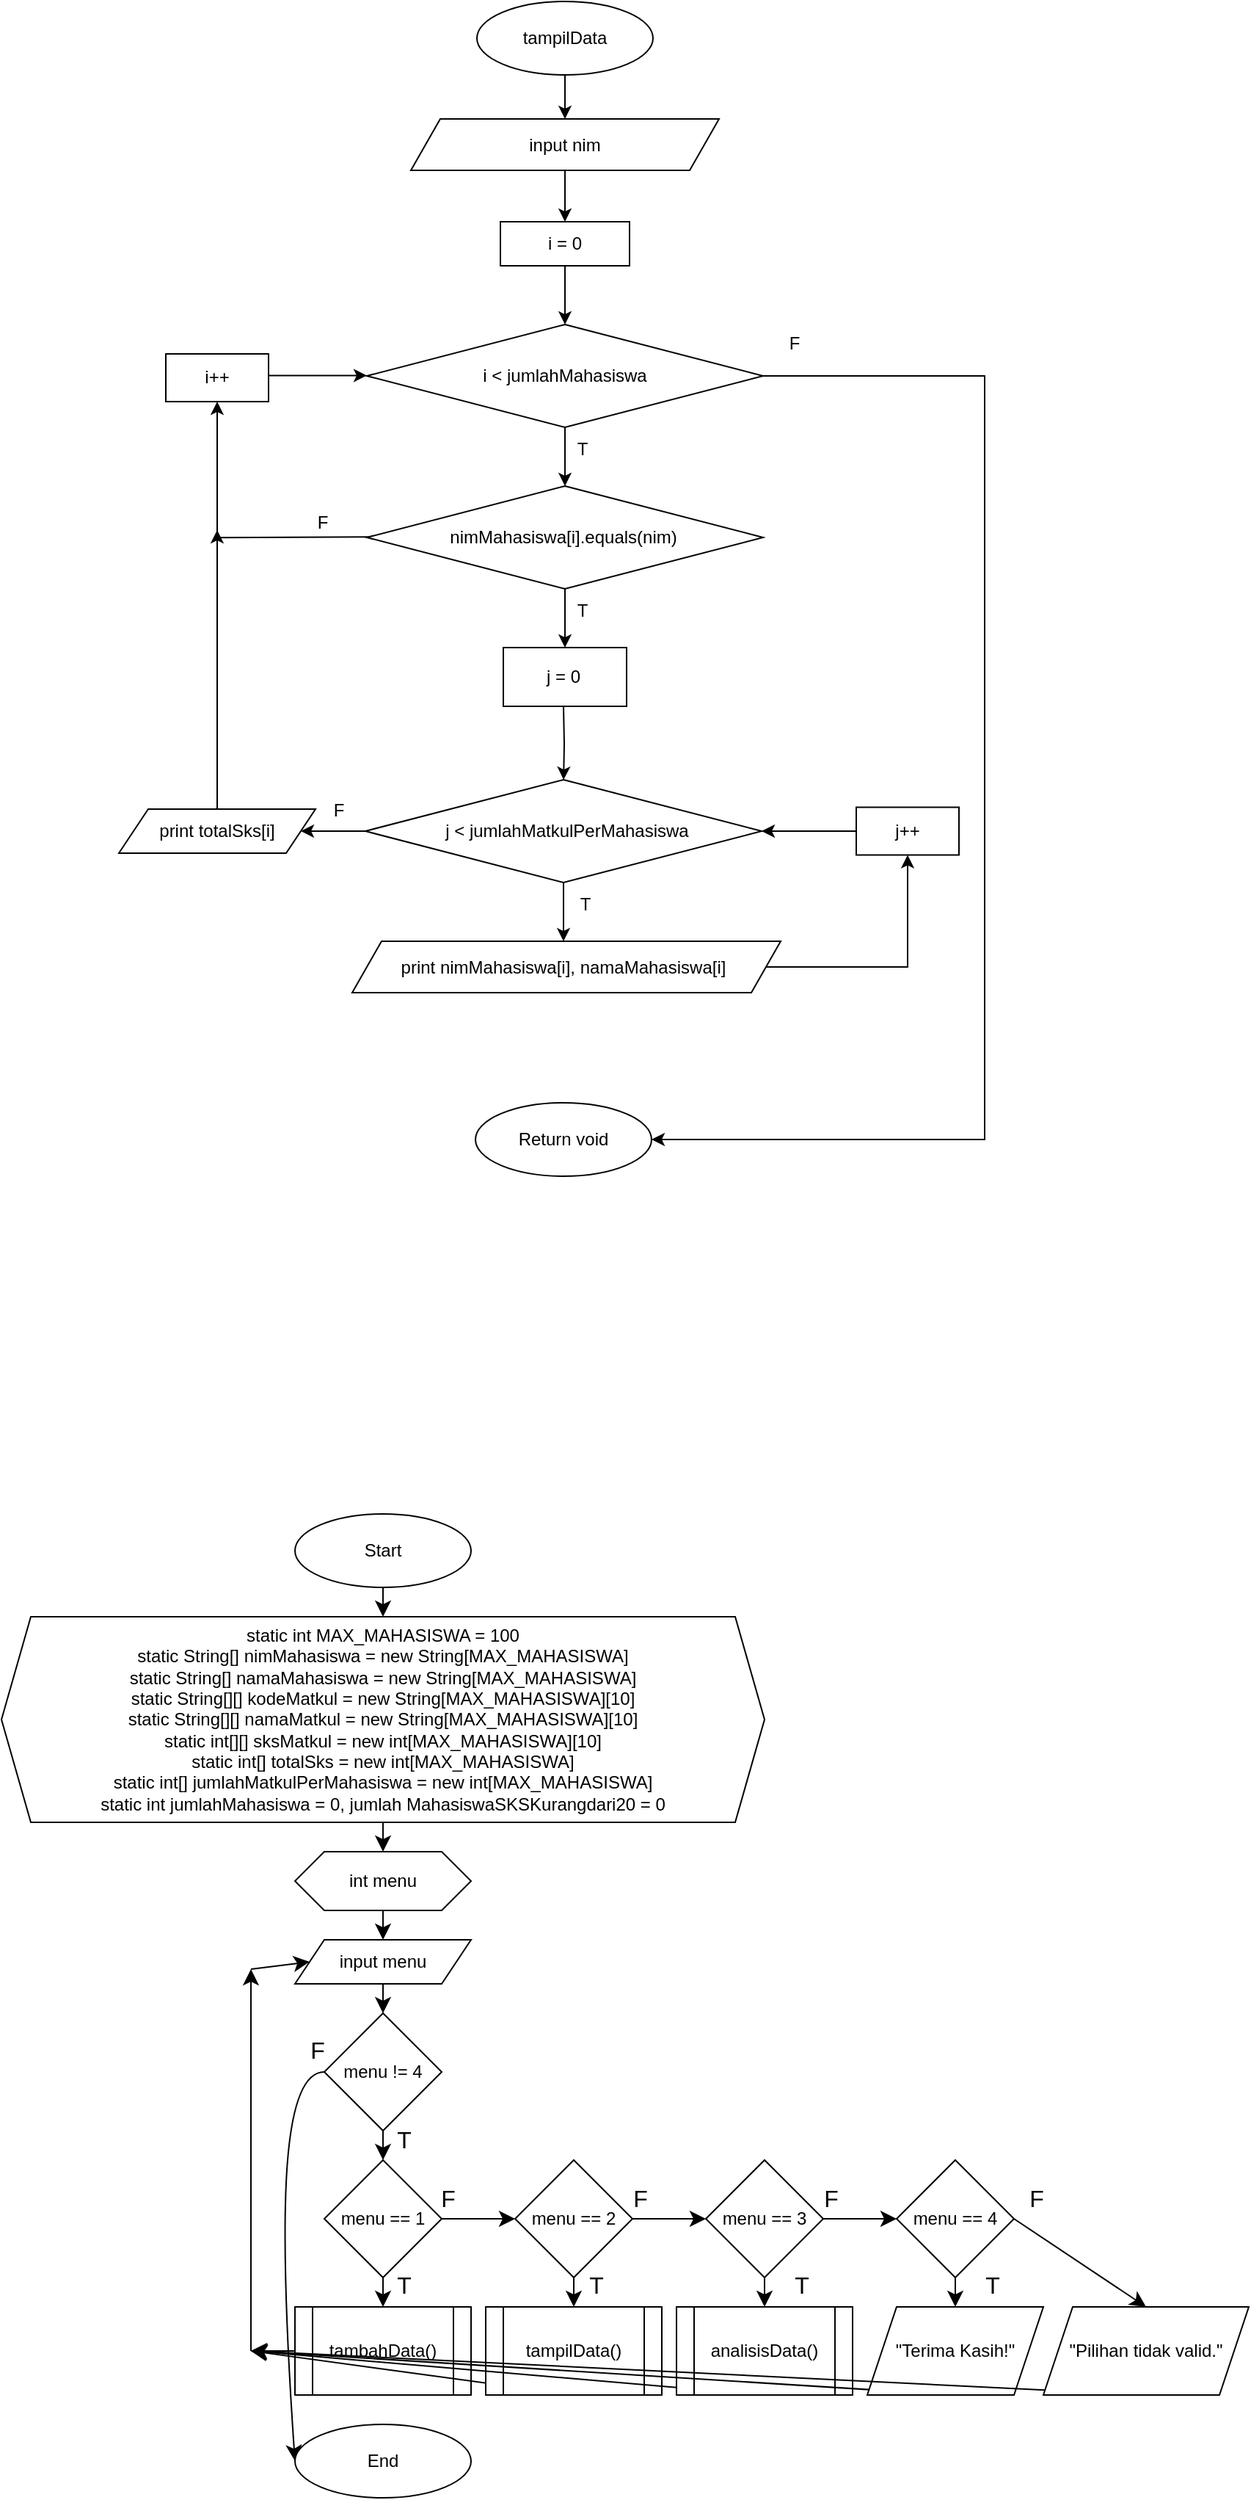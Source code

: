 <mxfile version="25.0.1" pages="4">
  <diagram id="C5RBs43oDa-KdzZeNtuy" name="Main">
    <mxGraphModel dx="3225" dy="2474" grid="1" gridSize="10" guides="1" tooltips="1" connect="1" arrows="1" fold="1" page="1" pageScale="1" pageWidth="827" pageHeight="1169" math="0" shadow="0">
      <root>
        <mxCell id="WIyWlLk6GJQsqaUBKTNV-0" />
        <mxCell id="WIyWlLk6GJQsqaUBKTNV-1" parent="WIyWlLk6GJQsqaUBKTNV-0" />
        <mxCell id="Z1ePyToWAlvwZk2SwrrZ-2" style="edgeStyle=none;curved=1;rounded=0;orthogonalLoop=1;jettySize=auto;html=1;exitX=0.5;exitY=1;exitDx=0;exitDy=0;entryX=0.5;entryY=0;entryDx=0;entryDy=0;fontSize=12;startSize=8;endSize=8;" parent="WIyWlLk6GJQsqaUBKTNV-1" source="ecSqNaMghbCxKdure0Vz-0" target="Z1ePyToWAlvwZk2SwrrZ-0" edge="1">
          <mxGeometry relative="1" as="geometry" />
        </mxCell>
        <mxCell id="ecSqNaMghbCxKdure0Vz-0" value="Start" style="ellipse;whiteSpace=wrap;html=1;" parent="WIyWlLk6GJQsqaUBKTNV-1" vertex="1">
          <mxGeometry x="230" y="-100" width="120" height="50" as="geometry" />
        </mxCell>
        <mxCell id="ecSqNaMghbCxKdure0Vz-7" style="edgeStyle=none;curved=1;rounded=0;orthogonalLoop=1;jettySize=auto;html=1;exitX=0.5;exitY=1;exitDx=0;exitDy=0;entryX=0.5;entryY=0;entryDx=0;entryDy=0;fontSize=12;startSize=8;endSize=8;" parent="WIyWlLk6GJQsqaUBKTNV-1" source="ecSqNaMghbCxKdure0Vz-1" edge="1">
          <mxGeometry relative="1" as="geometry">
            <mxPoint x="290" y="190" as="targetPoint" />
          </mxGeometry>
        </mxCell>
        <mxCell id="ecSqNaMghbCxKdure0Vz-1" value="int menu" style="shape=hexagon;perimeter=hexagonPerimeter2;whiteSpace=wrap;html=1;fixedSize=1;" parent="WIyWlLk6GJQsqaUBKTNV-1" vertex="1">
          <mxGeometry x="230" y="130" width="120" height="40" as="geometry" />
        </mxCell>
        <mxCell id="ecSqNaMghbCxKdure0Vz-13" style="edgeStyle=none;curved=1;rounded=0;orthogonalLoop=1;jettySize=auto;html=1;exitX=0.5;exitY=1;exitDx=0;exitDy=0;fontSize=12;startSize=8;endSize=8;entryX=0.5;entryY=0;entryDx=0;entryDy=0;" parent="WIyWlLk6GJQsqaUBKTNV-1" source="ecSqNaMghbCxKdure0Vz-4" target="ecSqNaMghbCxKdure0Vz-12" edge="1">
          <mxGeometry relative="1" as="geometry">
            <mxPoint x="290" y="230" as="targetPoint" />
          </mxGeometry>
        </mxCell>
        <mxCell id="ecSqNaMghbCxKdure0Vz-4" value="input menu" style="shape=parallelogram;perimeter=parallelogramPerimeter;whiteSpace=wrap;html=1;fixedSize=1;" parent="WIyWlLk6GJQsqaUBKTNV-1" vertex="1">
          <mxGeometry x="230" y="190" width="120" height="30" as="geometry" />
        </mxCell>
        <mxCell id="ecSqNaMghbCxKdure0Vz-11" style="edgeStyle=none;curved=1;rounded=0;orthogonalLoop=1;jettySize=auto;html=1;exitX=0.5;exitY=1;exitDx=0;exitDy=0;entryX=0.5;entryY=0;entryDx=0;entryDy=0;fontSize=12;startSize=8;endSize=8;" parent="WIyWlLk6GJQsqaUBKTNV-1" source="ecSqNaMghbCxKdure0Vz-8" target="ecSqNaMghbCxKdure0Vz-10" edge="1">
          <mxGeometry relative="1" as="geometry" />
        </mxCell>
        <mxCell id="ecSqNaMghbCxKdure0Vz-24" style="edgeStyle=none;curved=1;rounded=0;orthogonalLoop=1;jettySize=auto;html=1;exitX=1;exitY=0.5;exitDx=0;exitDy=0;entryX=0;entryY=0.5;entryDx=0;entryDy=0;fontSize=12;startSize=8;endSize=8;" parent="WIyWlLk6GJQsqaUBKTNV-1" source="ecSqNaMghbCxKdure0Vz-8" target="ecSqNaMghbCxKdure0Vz-22" edge="1">
          <mxGeometry relative="1" as="geometry" />
        </mxCell>
        <mxCell id="ecSqNaMghbCxKdure0Vz-8" value="menu == 1" style="rhombus;whiteSpace=wrap;html=1;" parent="WIyWlLk6GJQsqaUBKTNV-1" vertex="1">
          <mxGeometry x="250" y="340" width="80" height="80" as="geometry" />
        </mxCell>
        <mxCell id="ecSqNaMghbCxKdure0Vz-19" style="edgeStyle=none;curved=1;rounded=0;orthogonalLoop=1;jettySize=auto;html=1;exitX=0;exitY=0.5;exitDx=0;exitDy=0;fontSize=12;startSize=8;endSize=8;" parent="WIyWlLk6GJQsqaUBKTNV-1" source="ecSqNaMghbCxKdure0Vz-10" edge="1">
          <mxGeometry relative="1" as="geometry">
            <mxPoint x="200" y="470" as="targetPoint" />
          </mxGeometry>
        </mxCell>
        <mxCell id="ecSqNaMghbCxKdure0Vz-10" value="tambahData()" style="shape=process;whiteSpace=wrap;html=1;backgroundOutline=1;" parent="WIyWlLk6GJQsqaUBKTNV-1" vertex="1">
          <mxGeometry x="230" y="440" width="120" height="60" as="geometry" />
        </mxCell>
        <mxCell id="ecSqNaMghbCxKdure0Vz-14" style="edgeStyle=none;curved=1;rounded=0;orthogonalLoop=1;jettySize=auto;html=1;exitX=0.5;exitY=1;exitDx=0;exitDy=0;entryX=0.5;entryY=0;entryDx=0;entryDy=0;fontSize=12;startSize=8;endSize=8;" parent="WIyWlLk6GJQsqaUBKTNV-1" source="ecSqNaMghbCxKdure0Vz-12" target="ecSqNaMghbCxKdure0Vz-8" edge="1">
          <mxGeometry relative="1" as="geometry" />
        </mxCell>
        <mxCell id="Z1ePyToWAlvwZk2SwrrZ-4" style="edgeStyle=none;curved=1;rounded=0;orthogonalLoop=1;jettySize=auto;html=1;exitX=0;exitY=0.5;exitDx=0;exitDy=0;entryX=0;entryY=0.5;entryDx=0;entryDy=0;fontSize=12;startSize=8;endSize=8;" parent="WIyWlLk6GJQsqaUBKTNV-1" source="ecSqNaMghbCxKdure0Vz-12" target="Z1ePyToWAlvwZk2SwrrZ-3" edge="1">
          <mxGeometry relative="1" as="geometry">
            <Array as="points">
              <mxPoint x="230" y="280" />
              <mxPoint x="220" y="400" />
            </Array>
          </mxGeometry>
        </mxCell>
        <mxCell id="ecSqNaMghbCxKdure0Vz-12" value="menu != 4" style="rhombus;whiteSpace=wrap;html=1;" parent="WIyWlLk6GJQsqaUBKTNV-1" vertex="1">
          <mxGeometry x="250" y="240" width="80" height="80" as="geometry" />
        </mxCell>
        <mxCell id="ecSqNaMghbCxKdure0Vz-15" value="T" style="text;html=1;align=center;verticalAlign=middle;resizable=0;points=[];autosize=1;strokeColor=none;fillColor=none;fontSize=16;" parent="WIyWlLk6GJQsqaUBKTNV-1" vertex="1">
          <mxGeometry x="289" y="311" width="30" height="30" as="geometry" />
        </mxCell>
        <mxCell id="ecSqNaMghbCxKdure0Vz-16" value="T" style="text;html=1;align=center;verticalAlign=middle;resizable=0;points=[];autosize=1;strokeColor=none;fillColor=none;fontSize=16;" parent="WIyWlLk6GJQsqaUBKTNV-1" vertex="1">
          <mxGeometry x="289" y="410" width="30" height="30" as="geometry" />
        </mxCell>
        <mxCell id="ecSqNaMghbCxKdure0Vz-20" style="edgeStyle=none;curved=1;rounded=0;orthogonalLoop=1;jettySize=auto;html=1;exitX=0;exitY=0.5;exitDx=0;exitDy=0;fontSize=12;startSize=8;endSize=8;" parent="WIyWlLk6GJQsqaUBKTNV-1" edge="1">
          <mxGeometry relative="1" as="geometry">
            <mxPoint x="200" y="210" as="targetPoint" />
            <mxPoint x="200" y="470" as="sourcePoint" />
          </mxGeometry>
        </mxCell>
        <mxCell id="ecSqNaMghbCxKdure0Vz-21" style="edgeStyle=none;curved=1;rounded=0;orthogonalLoop=1;jettySize=auto;html=1;fontSize=12;startSize=8;endSize=8;entryX=0;entryY=0.5;entryDx=0;entryDy=0;" parent="WIyWlLk6GJQsqaUBKTNV-1" target="ecSqNaMghbCxKdure0Vz-4" edge="1">
          <mxGeometry relative="1" as="geometry">
            <mxPoint x="170" y="200" as="targetPoint" />
            <mxPoint x="200" y="210" as="sourcePoint" />
          </mxGeometry>
        </mxCell>
        <mxCell id="ecSqNaMghbCxKdure0Vz-25" style="edgeStyle=none;curved=1;rounded=0;orthogonalLoop=1;jettySize=auto;html=1;exitX=0.5;exitY=1;exitDx=0;exitDy=0;entryX=0.5;entryY=0;entryDx=0;entryDy=0;fontSize=12;startSize=8;endSize=8;" parent="WIyWlLk6GJQsqaUBKTNV-1" source="ecSqNaMghbCxKdure0Vz-22" target="ecSqNaMghbCxKdure0Vz-23" edge="1">
          <mxGeometry relative="1" as="geometry" />
        </mxCell>
        <mxCell id="ecSqNaMghbCxKdure0Vz-28" style="edgeStyle=none;curved=1;rounded=0;orthogonalLoop=1;jettySize=auto;html=1;exitX=1;exitY=0.5;exitDx=0;exitDy=0;entryX=0;entryY=0.5;entryDx=0;entryDy=0;fontSize=12;startSize=8;endSize=8;" parent="WIyWlLk6GJQsqaUBKTNV-1" source="ecSqNaMghbCxKdure0Vz-22" target="ecSqNaMghbCxKdure0Vz-27" edge="1">
          <mxGeometry relative="1" as="geometry" />
        </mxCell>
        <mxCell id="ecSqNaMghbCxKdure0Vz-22" value="menu == 2" style="rhombus;whiteSpace=wrap;html=1;" parent="WIyWlLk6GJQsqaUBKTNV-1" vertex="1">
          <mxGeometry x="380" y="340" width="80" height="80" as="geometry" />
        </mxCell>
        <mxCell id="ecSqNaMghbCxKdure0Vz-30" style="edgeStyle=none;curved=1;rounded=0;orthogonalLoop=1;jettySize=auto;html=1;exitX=0.5;exitY=1;exitDx=0;exitDy=0;fontSize=12;startSize=8;endSize=8;" parent="WIyWlLk6GJQsqaUBKTNV-1" source="ecSqNaMghbCxKdure0Vz-23" edge="1">
          <mxGeometry relative="1" as="geometry">
            <mxPoint x="200" y="470" as="targetPoint" />
          </mxGeometry>
        </mxCell>
        <mxCell id="ecSqNaMghbCxKdure0Vz-23" value="tampilData()" style="shape=process;whiteSpace=wrap;html=1;backgroundOutline=1;" parent="WIyWlLk6GJQsqaUBKTNV-1" vertex="1">
          <mxGeometry x="360" y="440" width="120" height="60" as="geometry" />
        </mxCell>
        <mxCell id="ecSqNaMghbCxKdure0Vz-31" style="edgeStyle=none;curved=1;rounded=0;orthogonalLoop=1;jettySize=auto;html=1;exitX=0.5;exitY=1;exitDx=0;exitDy=0;fontSize=12;startSize=8;endSize=8;" parent="WIyWlLk6GJQsqaUBKTNV-1" source="ecSqNaMghbCxKdure0Vz-26" edge="1">
          <mxGeometry relative="1" as="geometry">
            <mxPoint x="200" y="470" as="targetPoint" />
          </mxGeometry>
        </mxCell>
        <mxCell id="ecSqNaMghbCxKdure0Vz-26" value="analisisData()" style="shape=process;whiteSpace=wrap;html=1;backgroundOutline=1;" parent="WIyWlLk6GJQsqaUBKTNV-1" vertex="1">
          <mxGeometry x="490" y="440" width="120" height="60" as="geometry" />
        </mxCell>
        <mxCell id="ecSqNaMghbCxKdure0Vz-29" style="edgeStyle=none;curved=1;rounded=0;orthogonalLoop=1;jettySize=auto;html=1;exitX=0.5;exitY=1;exitDx=0;exitDy=0;entryX=0.5;entryY=0;entryDx=0;entryDy=0;fontSize=12;startSize=8;endSize=8;" parent="WIyWlLk6GJQsqaUBKTNV-1" source="ecSqNaMghbCxKdure0Vz-27" target="ecSqNaMghbCxKdure0Vz-26" edge="1">
          <mxGeometry relative="1" as="geometry" />
        </mxCell>
        <mxCell id="ecSqNaMghbCxKdure0Vz-37" style="edgeStyle=none;curved=1;rounded=0;orthogonalLoop=1;jettySize=auto;html=1;exitX=1;exitY=0.5;exitDx=0;exitDy=0;entryX=0;entryY=0.5;entryDx=0;entryDy=0;fontSize=12;startSize=8;endSize=8;" parent="WIyWlLk6GJQsqaUBKTNV-1" source="ecSqNaMghbCxKdure0Vz-27" target="ecSqNaMghbCxKdure0Vz-36" edge="1">
          <mxGeometry relative="1" as="geometry" />
        </mxCell>
        <mxCell id="ecSqNaMghbCxKdure0Vz-27" value="menu == 3" style="rhombus;whiteSpace=wrap;html=1;" parent="WIyWlLk6GJQsqaUBKTNV-1" vertex="1">
          <mxGeometry x="510" y="340" width="80" height="80" as="geometry" />
        </mxCell>
        <mxCell id="ecSqNaMghbCxKdure0Vz-50" style="edgeStyle=none;curved=1;rounded=0;orthogonalLoop=1;jettySize=auto;html=1;exitX=0.5;exitY=1;exitDx=0;exitDy=0;fontSize=12;startSize=8;endSize=8;" parent="WIyWlLk6GJQsqaUBKTNV-1" source="ecSqNaMghbCxKdure0Vz-35" edge="1">
          <mxGeometry relative="1" as="geometry">
            <mxPoint x="200" y="470" as="targetPoint" />
          </mxGeometry>
        </mxCell>
        <mxCell id="ecSqNaMghbCxKdure0Vz-35" value="&quot;Terima Kasih!&quot;" style="shape=parallelogram;perimeter=parallelogramPerimeter;whiteSpace=wrap;html=1;fixedSize=1;" parent="WIyWlLk6GJQsqaUBKTNV-1" vertex="1">
          <mxGeometry x="620" y="440" width="120" height="60" as="geometry" />
        </mxCell>
        <mxCell id="ecSqNaMghbCxKdure0Vz-38" style="edgeStyle=none;curved=1;rounded=0;orthogonalLoop=1;jettySize=auto;html=1;exitX=0.5;exitY=1;exitDx=0;exitDy=0;entryX=0.5;entryY=0;entryDx=0;entryDy=0;fontSize=12;startSize=8;endSize=8;" parent="WIyWlLk6GJQsqaUBKTNV-1" source="ecSqNaMghbCxKdure0Vz-36" target="ecSqNaMghbCxKdure0Vz-35" edge="1">
          <mxGeometry relative="1" as="geometry" />
        </mxCell>
        <mxCell id="ecSqNaMghbCxKdure0Vz-46" style="edgeStyle=none;curved=1;rounded=0;orthogonalLoop=1;jettySize=auto;html=1;exitX=1;exitY=0.5;exitDx=0;exitDy=0;entryX=0.5;entryY=0;entryDx=0;entryDy=0;fontSize=12;startSize=8;endSize=8;" parent="WIyWlLk6GJQsqaUBKTNV-1" source="ecSqNaMghbCxKdure0Vz-36" target="ecSqNaMghbCxKdure0Vz-45" edge="1">
          <mxGeometry relative="1" as="geometry" />
        </mxCell>
        <mxCell id="ecSqNaMghbCxKdure0Vz-36" value="menu == 4" style="rhombus;whiteSpace=wrap;html=1;" parent="WIyWlLk6GJQsqaUBKTNV-1" vertex="1">
          <mxGeometry x="640" y="340" width="80" height="80" as="geometry" />
        </mxCell>
        <mxCell id="ecSqNaMghbCxKdure0Vz-39" value="F" style="text;html=1;align=center;verticalAlign=middle;resizable=0;points=[];autosize=1;strokeColor=none;fillColor=none;fontSize=16;" parent="WIyWlLk6GJQsqaUBKTNV-1" vertex="1">
          <mxGeometry x="319" y="351" width="30" height="30" as="geometry" />
        </mxCell>
        <mxCell id="ecSqNaMghbCxKdure0Vz-42" value="F" style="text;html=1;align=center;verticalAlign=middle;resizable=0;points=[];autosize=1;strokeColor=none;fillColor=none;fontSize=16;" parent="WIyWlLk6GJQsqaUBKTNV-1" vertex="1">
          <mxGeometry x="450" y="351" width="30" height="30" as="geometry" />
        </mxCell>
        <mxCell id="ecSqNaMghbCxKdure0Vz-43" value="F" style="text;html=1;align=center;verticalAlign=middle;resizable=0;points=[];autosize=1;strokeColor=none;fillColor=none;fontSize=16;" parent="WIyWlLk6GJQsqaUBKTNV-1" vertex="1">
          <mxGeometry x="580" y="351" width="30" height="30" as="geometry" />
        </mxCell>
        <mxCell id="ecSqNaMghbCxKdure0Vz-44" value="F" style="text;html=1;align=center;verticalAlign=middle;resizable=0;points=[];autosize=1;strokeColor=none;fillColor=none;fontSize=16;" parent="WIyWlLk6GJQsqaUBKTNV-1" vertex="1">
          <mxGeometry x="720" y="351" width="30" height="30" as="geometry" />
        </mxCell>
        <mxCell id="ecSqNaMghbCxKdure0Vz-51" style="edgeStyle=none;curved=1;rounded=0;orthogonalLoop=1;jettySize=auto;html=1;exitX=0.5;exitY=1;exitDx=0;exitDy=0;fontSize=12;startSize=8;endSize=8;" parent="WIyWlLk6GJQsqaUBKTNV-1" source="ecSqNaMghbCxKdure0Vz-45" edge="1">
          <mxGeometry relative="1" as="geometry">
            <mxPoint x="200" y="470" as="targetPoint" />
          </mxGeometry>
        </mxCell>
        <mxCell id="ecSqNaMghbCxKdure0Vz-45" value="&quot;Pilihan tidak valid.&quot;" style="shape=parallelogram;perimeter=parallelogramPerimeter;whiteSpace=wrap;html=1;fixedSize=1;" parent="WIyWlLk6GJQsqaUBKTNV-1" vertex="1">
          <mxGeometry x="740" y="440" width="140" height="60" as="geometry" />
        </mxCell>
        <mxCell id="ecSqNaMghbCxKdure0Vz-47" value="T" style="text;html=1;align=center;verticalAlign=middle;resizable=0;points=[];autosize=1;strokeColor=none;fillColor=none;fontSize=16;" parent="WIyWlLk6GJQsqaUBKTNV-1" vertex="1">
          <mxGeometry x="420" y="410" width="30" height="30" as="geometry" />
        </mxCell>
        <mxCell id="ecSqNaMghbCxKdure0Vz-48" value="T" style="text;html=1;align=center;verticalAlign=middle;resizable=0;points=[];autosize=1;strokeColor=none;fillColor=none;fontSize=16;" parent="WIyWlLk6GJQsqaUBKTNV-1" vertex="1">
          <mxGeometry x="560" y="410" width="30" height="30" as="geometry" />
        </mxCell>
        <mxCell id="ecSqNaMghbCxKdure0Vz-49" value="T" style="text;html=1;align=center;verticalAlign=middle;resizable=0;points=[];autosize=1;strokeColor=none;fillColor=none;fontSize=16;" parent="WIyWlLk6GJQsqaUBKTNV-1" vertex="1">
          <mxGeometry x="690" y="410" width="30" height="30" as="geometry" />
        </mxCell>
        <mxCell id="Z1ePyToWAlvwZk2SwrrZ-1" style="edgeStyle=none;curved=1;rounded=0;orthogonalLoop=1;jettySize=auto;html=1;exitX=0.5;exitY=1;exitDx=0;exitDy=0;entryX=0.5;entryY=0;entryDx=0;entryDy=0;fontSize=12;startSize=8;endSize=8;" parent="WIyWlLk6GJQsqaUBKTNV-1" source="Z1ePyToWAlvwZk2SwrrZ-0" target="ecSqNaMghbCxKdure0Vz-1" edge="1">
          <mxGeometry relative="1" as="geometry" />
        </mxCell>
        <mxCell id="Z1ePyToWAlvwZk2SwrrZ-0" value="static int MAX_MAHASISWA = 100&lt;div&gt;static String[] nimMahasiswa = new String[MAX_MAHASISWA]&lt;/div&gt;&lt;div&gt;static String[] namaMahasiswa = new String[MAX_MAHASISWA]&lt;/div&gt;&lt;div&gt;static String[][] kodeMatkul = new String[MAX_MAHASISWA][10]&lt;/div&gt;&lt;div&gt;static String[][] namaMatkul = new String[MAX_MAHASISWA][10]&lt;/div&gt;&lt;div&gt;static int[][] sksMatkul = new int[MAX_MAHASISWA][10]&lt;/div&gt;&lt;div&gt;static int[] totalSks = new int[MAX_MAHASISWA]&lt;/div&gt;&lt;div&gt;static int[] jumlahMatkulPerMahasiswa = new int[MAX_MAHASISWA]&lt;/div&gt;&lt;div&gt;static int jumlahMahasiswa = 0, jumlah MahasiswaSKSKurangdari20 = 0&lt;/div&gt;" style="shape=hexagon;perimeter=hexagonPerimeter2;whiteSpace=wrap;html=1;fixedSize=1;" parent="WIyWlLk6GJQsqaUBKTNV-1" vertex="1">
          <mxGeometry x="30" y="-30" width="520" height="140" as="geometry" />
        </mxCell>
        <mxCell id="Z1ePyToWAlvwZk2SwrrZ-3" value="End" style="ellipse;whiteSpace=wrap;html=1;" parent="WIyWlLk6GJQsqaUBKTNV-1" vertex="1">
          <mxGeometry x="230" y="520" width="120" height="50" as="geometry" />
        </mxCell>
        <mxCell id="Z1ePyToWAlvwZk2SwrrZ-5" value="F" style="text;html=1;align=center;verticalAlign=middle;resizable=0;points=[];autosize=1;strokeColor=none;fillColor=none;fontSize=16;" parent="WIyWlLk6GJQsqaUBKTNV-1" vertex="1">
          <mxGeometry x="230" y="250" width="30" height="30" as="geometry" />
        </mxCell>
        <mxCell id="0EMlUpk6VZwLvlqMfNfR-6" value="" style="edgeStyle=orthogonalEdgeStyle;rounded=0;orthogonalLoop=1;jettySize=auto;html=1;" edge="1" parent="WIyWlLk6GJQsqaUBKTNV-1" source="0EMlUpk6VZwLvlqMfNfR-0" target="0EMlUpk6VZwLvlqMfNfR-5">
          <mxGeometry relative="1" as="geometry" />
        </mxCell>
        <mxCell id="0EMlUpk6VZwLvlqMfNfR-0" value="tampilData" style="ellipse;whiteSpace=wrap;html=1;" vertex="1" parent="WIyWlLk6GJQsqaUBKTNV-1">
          <mxGeometry x="354" y="-1130" width="120" height="50" as="geometry" />
        </mxCell>
        <mxCell id="0EMlUpk6VZwLvlqMfNfR-8" value="" style="edgeStyle=orthogonalEdgeStyle;rounded=0;orthogonalLoop=1;jettySize=auto;html=1;" edge="1" parent="WIyWlLk6GJQsqaUBKTNV-1" source="0EMlUpk6VZwLvlqMfNfR-5" target="0EMlUpk6VZwLvlqMfNfR-7">
          <mxGeometry relative="1" as="geometry" />
        </mxCell>
        <mxCell id="0EMlUpk6VZwLvlqMfNfR-5" value="" style="shape=parallelogram;perimeter=parallelogramPerimeter;whiteSpace=wrap;html=1;fixedSize=1;" vertex="1" parent="WIyWlLk6GJQsqaUBKTNV-1">
          <mxGeometry x="309" y="-1050" width="210" height="35" as="geometry" />
        </mxCell>
        <mxCell id="0EMlUpk6VZwLvlqMfNfR-7" value="" style="whiteSpace=wrap;html=1;" vertex="1" parent="WIyWlLk6GJQsqaUBKTNV-1">
          <mxGeometry x="370" y="-980" width="88" height="30" as="geometry" />
        </mxCell>
        <mxCell id="0EMlUpk6VZwLvlqMfNfR-13" value="" style="edgeStyle=orthogonalEdgeStyle;rounded=0;orthogonalLoop=1;jettySize=auto;html=1;" edge="1" parent="WIyWlLk6GJQsqaUBKTNV-1" source="0EMlUpk6VZwLvlqMfNfR-10" target="0EMlUpk6VZwLvlqMfNfR-12">
          <mxGeometry relative="1" as="geometry" />
        </mxCell>
        <mxCell id="0EMlUpk6VZwLvlqMfNfR-10" value="i = 0" style="text;html=1;align=center;verticalAlign=middle;whiteSpace=wrap;rounded=0;" vertex="1" parent="WIyWlLk6GJQsqaUBKTNV-1">
          <mxGeometry x="384" y="-980" width="60" height="30" as="geometry" />
        </mxCell>
        <mxCell id="0EMlUpk6VZwLvlqMfNfR-11" value="input nim" style="text;html=1;align=center;verticalAlign=middle;whiteSpace=wrap;rounded=0;" vertex="1" parent="WIyWlLk6GJQsqaUBKTNV-1">
          <mxGeometry x="384" y="-1047.5" width="60" height="30" as="geometry" />
        </mxCell>
        <mxCell id="0EMlUpk6VZwLvlqMfNfR-16" value="" style="edgeStyle=orthogonalEdgeStyle;rounded=0;orthogonalLoop=1;jettySize=auto;html=1;" edge="1" parent="WIyWlLk6GJQsqaUBKTNV-1" source="0EMlUpk6VZwLvlqMfNfR-12" target="0EMlUpk6VZwLvlqMfNfR-15">
          <mxGeometry relative="1" as="geometry" />
        </mxCell>
        <mxCell id="0EMlUpk6VZwLvlqMfNfR-59" style="edgeStyle=orthogonalEdgeStyle;rounded=0;orthogonalLoop=1;jettySize=auto;html=1;entryX=1;entryY=0.5;entryDx=0;entryDy=0;" edge="1" parent="WIyWlLk6GJQsqaUBKTNV-1" source="0EMlUpk6VZwLvlqMfNfR-12" target="0EMlUpk6VZwLvlqMfNfR-58">
          <mxGeometry relative="1" as="geometry">
            <Array as="points">
              <mxPoint x="700" y="-875" />
              <mxPoint x="700" y="-355" />
            </Array>
          </mxGeometry>
        </mxCell>
        <mxCell id="0EMlUpk6VZwLvlqMfNfR-12" value="" style="rhombus;whiteSpace=wrap;html=1;" vertex="1" parent="WIyWlLk6GJQsqaUBKTNV-1">
          <mxGeometry x="279" y="-910" width="270" height="70" as="geometry" />
        </mxCell>
        <mxCell id="0EMlUpk6VZwLvlqMfNfR-14" value="i &amp;lt; jumlahMahasiswa" style="text;html=1;align=center;verticalAlign=middle;whiteSpace=wrap;rounded=0;" vertex="1" parent="WIyWlLk6GJQsqaUBKTNV-1">
          <mxGeometry x="334" y="-890" width="160" height="30" as="geometry" />
        </mxCell>
        <mxCell id="0EMlUpk6VZwLvlqMfNfR-21" value="" style="edgeStyle=orthogonalEdgeStyle;rounded=0;orthogonalLoop=1;jettySize=auto;html=1;" edge="1" parent="WIyWlLk6GJQsqaUBKTNV-1" source="0EMlUpk6VZwLvlqMfNfR-15" target="0EMlUpk6VZwLvlqMfNfR-20">
          <mxGeometry relative="1" as="geometry" />
        </mxCell>
        <mxCell id="0EMlUpk6VZwLvlqMfNfR-55" value="" style="edgeStyle=orthogonalEdgeStyle;rounded=0;orthogonalLoop=1;jettySize=auto;html=1;entryX=0.5;entryY=1;entryDx=0;entryDy=0;" edge="1" parent="WIyWlLk6GJQsqaUBKTNV-1" target="0EMlUpk6VZwLvlqMfNfR-56">
          <mxGeometry relative="1" as="geometry">
            <mxPoint x="283.003" y="-765.374" as="sourcePoint" />
            <mxPoint x="192.58" y="-857.5" as="targetPoint" />
          </mxGeometry>
        </mxCell>
        <mxCell id="0EMlUpk6VZwLvlqMfNfR-15" value="" style="rhombus;whiteSpace=wrap;html=1;" vertex="1" parent="WIyWlLk6GJQsqaUBKTNV-1">
          <mxGeometry x="279" y="-800" width="270" height="70" as="geometry" />
        </mxCell>
        <mxCell id="0EMlUpk6VZwLvlqMfNfR-17" value="nimMahasiswa[i].equals(nim)" style="text;html=1;align=center;verticalAlign=middle;whiteSpace=wrap;rounded=0;" vertex="1" parent="WIyWlLk6GJQsqaUBKTNV-1">
          <mxGeometry x="383" y="-780" width="60" height="30" as="geometry" />
        </mxCell>
        <mxCell id="0EMlUpk6VZwLvlqMfNfR-20" value="" style="whiteSpace=wrap;html=1;" vertex="1" parent="WIyWlLk6GJQsqaUBKTNV-1">
          <mxGeometry x="372" y="-690" width="84" height="40" as="geometry" />
        </mxCell>
        <mxCell id="0EMlUpk6VZwLvlqMfNfR-26" value="" style="edgeStyle=orthogonalEdgeStyle;rounded=0;orthogonalLoop=1;jettySize=auto;html=1;" edge="1" parent="WIyWlLk6GJQsqaUBKTNV-1">
          <mxGeometry relative="1" as="geometry">
            <mxPoint x="413" y="-650" as="sourcePoint" />
            <mxPoint x="413.059" y="-599.941" as="targetPoint" />
          </mxGeometry>
        </mxCell>
        <mxCell id="0EMlUpk6VZwLvlqMfNfR-22" value="j = 0" style="text;html=1;align=center;verticalAlign=middle;whiteSpace=wrap;rounded=0;" vertex="1" parent="WIyWlLk6GJQsqaUBKTNV-1">
          <mxGeometry x="383" y="-685" width="60" height="30" as="geometry" />
        </mxCell>
        <mxCell id="0EMlUpk6VZwLvlqMfNfR-30" value="" style="edgeStyle=orthogonalEdgeStyle;rounded=0;orthogonalLoop=1;jettySize=auto;html=1;" edge="1" parent="WIyWlLk6GJQsqaUBKTNV-1" source="0EMlUpk6VZwLvlqMfNfR-27">
          <mxGeometry relative="1" as="geometry">
            <mxPoint x="413" y="-490" as="targetPoint" />
          </mxGeometry>
        </mxCell>
        <mxCell id="0EMlUpk6VZwLvlqMfNfR-69" value="" style="edgeStyle=orthogonalEdgeStyle;rounded=0;orthogonalLoop=1;jettySize=auto;html=1;" edge="1" parent="WIyWlLk6GJQsqaUBKTNV-1" source="0EMlUpk6VZwLvlqMfNfR-27" target="0EMlUpk6VZwLvlqMfNfR-48">
          <mxGeometry relative="1" as="geometry" />
        </mxCell>
        <mxCell id="0EMlUpk6VZwLvlqMfNfR-27" value="" style="rhombus;whiteSpace=wrap;html=1;" vertex="1" parent="WIyWlLk6GJQsqaUBKTNV-1">
          <mxGeometry x="278" y="-600" width="270" height="70" as="geometry" />
        </mxCell>
        <mxCell id="0EMlUpk6VZwLvlqMfNfR-28" value="j &amp;lt; jumlahMatkulPerMahasiswa" style="text;html=1;align=center;verticalAlign=middle;whiteSpace=wrap;rounded=0;" vertex="1" parent="WIyWlLk6GJQsqaUBKTNV-1">
          <mxGeometry x="301.5" y="-580" width="227" height="30" as="geometry" />
        </mxCell>
        <mxCell id="0EMlUpk6VZwLvlqMfNfR-51" value="" style="edgeStyle=orthogonalEdgeStyle;rounded=0;orthogonalLoop=1;jettySize=auto;html=1;entryX=0.5;entryY=1;entryDx=0;entryDy=0;" edge="1" parent="WIyWlLk6GJQsqaUBKTNV-1" source="0EMlUpk6VZwLvlqMfNfR-31" target="0EMlUpk6VZwLvlqMfNfR-34">
          <mxGeometry relative="1" as="geometry">
            <mxPoint x="727" y="-472.5" as="targetPoint" />
          </mxGeometry>
        </mxCell>
        <mxCell id="0EMlUpk6VZwLvlqMfNfR-31" value="" style="shape=parallelogram;perimeter=parallelogramPerimeter;whiteSpace=wrap;html=1;fixedSize=1;" vertex="1" parent="WIyWlLk6GJQsqaUBKTNV-1">
          <mxGeometry x="269" y="-490" width="292" height="35" as="geometry" />
        </mxCell>
        <mxCell id="0EMlUpk6VZwLvlqMfNfR-36" value="" style="edgeStyle=orthogonalEdgeStyle;rounded=0;orthogonalLoop=1;jettySize=auto;html=1;entryX=1;entryY=0.5;entryDx=0;entryDy=0;" edge="1" parent="WIyWlLk6GJQsqaUBKTNV-1" source="0EMlUpk6VZwLvlqMfNfR-34" target="0EMlUpk6VZwLvlqMfNfR-27">
          <mxGeometry relative="1" as="geometry" />
        </mxCell>
        <mxCell id="0EMlUpk6VZwLvlqMfNfR-34" value="" style="whiteSpace=wrap;html=1;" vertex="1" parent="WIyWlLk6GJQsqaUBKTNV-1">
          <mxGeometry x="612.5" y="-581.25" width="70" height="32.5" as="geometry" />
        </mxCell>
        <mxCell id="0EMlUpk6VZwLvlqMfNfR-37" value="j++" style="text;html=1;align=center;verticalAlign=middle;whiteSpace=wrap;rounded=0;" vertex="1" parent="WIyWlLk6GJQsqaUBKTNV-1">
          <mxGeometry x="615" y="-572.5" width="65" height="15" as="geometry" />
        </mxCell>
        <mxCell id="0EMlUpk6VZwLvlqMfNfR-40" value="print nimMahasiswa[i], namaMahasiswa[i]" style="text;html=1;align=center;verticalAlign=middle;whiteSpace=wrap;rounded=0;" vertex="1" parent="WIyWlLk6GJQsqaUBKTNV-1">
          <mxGeometry x="283" y="-487.5" width="260" height="30" as="geometry" />
        </mxCell>
        <mxCell id="0EMlUpk6VZwLvlqMfNfR-42" value="T" style="text;html=1;align=center;verticalAlign=middle;whiteSpace=wrap;rounded=0;" vertex="1" parent="WIyWlLk6GJQsqaUBKTNV-1">
          <mxGeometry x="398" y="-530" width="60" height="30" as="geometry" />
        </mxCell>
        <mxCell id="0EMlUpk6VZwLvlqMfNfR-43" value="T" style="text;html=1;align=center;verticalAlign=middle;whiteSpace=wrap;rounded=0;" vertex="1" parent="WIyWlLk6GJQsqaUBKTNV-1">
          <mxGeometry x="396" y="-730" width="60" height="30" as="geometry" />
        </mxCell>
        <mxCell id="0EMlUpk6VZwLvlqMfNfR-44" value="T" style="text;html=1;align=center;verticalAlign=middle;whiteSpace=wrap;rounded=0;" vertex="1" parent="WIyWlLk6GJQsqaUBKTNV-1">
          <mxGeometry x="396" y="-840" width="60" height="30" as="geometry" />
        </mxCell>
        <mxCell id="0EMlUpk6VZwLvlqMfNfR-72" value="" style="edgeStyle=orthogonalEdgeStyle;rounded=0;orthogonalLoop=1;jettySize=auto;html=1;" edge="1" parent="WIyWlLk6GJQsqaUBKTNV-1" source="0EMlUpk6VZwLvlqMfNfR-48">
          <mxGeometry relative="1" as="geometry">
            <mxPoint x="177" y="-770" as="targetPoint" />
          </mxGeometry>
        </mxCell>
        <mxCell id="0EMlUpk6VZwLvlqMfNfR-48" value="print totalSks[i]" style="shape=parallelogram;perimeter=parallelogramPerimeter;whiteSpace=wrap;html=1;fixedSize=1;" vertex="1" parent="WIyWlLk6GJQsqaUBKTNV-1">
          <mxGeometry x="110" y="-580" width="134" height="30" as="geometry" />
        </mxCell>
        <mxCell id="0EMlUpk6VZwLvlqMfNfR-53" value="F" style="text;html=1;align=center;verticalAlign=middle;whiteSpace=wrap;rounded=0;" vertex="1" parent="WIyWlLk6GJQsqaUBKTNV-1">
          <mxGeometry x="219" y="-790" width="60" height="30" as="geometry" />
        </mxCell>
        <mxCell id="0EMlUpk6VZwLvlqMfNfR-57" value="" style="edgeStyle=orthogonalEdgeStyle;rounded=0;orthogonalLoop=1;jettySize=auto;html=1;exitX=0.999;exitY=0.454;exitDx=0;exitDy=0;exitPerimeter=0;" edge="1" parent="WIyWlLk6GJQsqaUBKTNV-1" source="0EMlUpk6VZwLvlqMfNfR-56">
          <mxGeometry relative="1" as="geometry">
            <mxPoint x="220" y="-875" as="sourcePoint" />
            <mxPoint x="279" y="-875.26" as="targetPoint" />
            <Array as="points" />
          </mxGeometry>
        </mxCell>
        <mxCell id="0EMlUpk6VZwLvlqMfNfR-56" value="i++" style="whiteSpace=wrap;html=1;" vertex="1" parent="WIyWlLk6GJQsqaUBKTNV-1">
          <mxGeometry x="142" y="-890" width="70" height="32.5" as="geometry" />
        </mxCell>
        <mxCell id="0EMlUpk6VZwLvlqMfNfR-58" value="Return void" style="ellipse;whiteSpace=wrap;html=1;" vertex="1" parent="WIyWlLk6GJQsqaUBKTNV-1">
          <mxGeometry x="353" y="-380" width="120" height="50" as="geometry" />
        </mxCell>
        <mxCell id="0EMlUpk6VZwLvlqMfNfR-61" value="F" style="text;html=1;align=center;verticalAlign=middle;resizable=0;points=[];autosize=1;strokeColor=none;fillColor=none;" vertex="1" parent="WIyWlLk6GJQsqaUBKTNV-1">
          <mxGeometry x="555" y="-912" width="30" height="30" as="geometry" />
        </mxCell>
        <mxCell id="0EMlUpk6VZwLvlqMfNfR-70" value="F" style="text;html=1;align=center;verticalAlign=middle;whiteSpace=wrap;rounded=0;" vertex="1" parent="WIyWlLk6GJQsqaUBKTNV-1">
          <mxGeometry x="230" y="-587.5" width="60" height="17.5" as="geometry" />
        </mxCell>
      </root>
    </mxGraphModel>
  </diagram>
  <diagram name="tambahData()" id="iPO50mzKApYfjaSAs70k">
    <mxGraphModel dx="1120" dy="426" grid="1" gridSize="10" guides="1" tooltips="1" connect="1" arrows="1" fold="1" page="1" pageScale="1" pageWidth="827" pageHeight="1169" math="0" shadow="0">
      <root>
        <mxCell id="7oudJ8E-hYjEM_jL6nUN-0" />
        <mxCell id="7oudJ8E-hYjEM_jL6nUN-1" parent="7oudJ8E-hYjEM_jL6nUN-0" />
        <mxCell id="-pltDX_mOAYL6tOUM4V7-0" value="TambahData()" style="ellipse;whiteSpace=wrap;html=1;" vertex="1" parent="7oudJ8E-hYjEM_jL6nUN-1">
          <mxGeometry x="130" y="50" width="120" height="60" as="geometry" />
        </mxCell>
        <mxCell id="5suRHKBm_UgG1o0mjsZV-0" value="" style="edgeStyle=none;orthogonalLoop=1;jettySize=auto;html=1;rounded=0;exitX=0.5;exitY=1;exitDx=0;exitDy=0;" edge="1" parent="7oudJ8E-hYjEM_jL6nUN-1" source="-pltDX_mOAYL6tOUM4V7-0">
          <mxGeometry width="100" relative="1" as="geometry">
            <mxPoint x="140" y="140" as="sourcePoint" />
            <mxPoint x="190" y="150" as="targetPoint" />
            <Array as="points" />
          </mxGeometry>
        </mxCell>
        <mxCell id="5suRHKBm_UgG1o0mjsZV-1" value="Input&lt;div&gt;&lt;font style=&quot;font-size: 11px;&quot;&gt;namaMahasiswa&lt;/font&gt;&lt;/div&gt;&lt;div&gt;[jumlahMahasiswa]&lt;/div&gt;" style="shape=parallelogram;perimeter=parallelogramPerimeter;whiteSpace=wrap;html=1;fixedSize=1;" vertex="1" parent="7oudJ8E-hYjEM_jL6nUN-1">
          <mxGeometry x="130" y="150" width="120" height="60" as="geometry" />
        </mxCell>
        <mxCell id="5suRHKBm_UgG1o0mjsZV-2" value="Input&lt;div&gt;nimMahasiswa&lt;/div&gt;&lt;div&gt;[jumlahMahasiswa]&lt;/div&gt;" style="shape=parallelogram;perimeter=parallelogramPerimeter;whiteSpace=wrap;html=1;fixedSize=1;" vertex="1" parent="7oudJ8E-hYjEM_jL6nUN-1">
          <mxGeometry x="120" y="240" width="120" height="60" as="geometry" />
        </mxCell>
        <mxCell id="5suRHKBm_UgG1o0mjsZV-3" value="" style="edgeStyle=none;orthogonalLoop=1;jettySize=auto;html=1;rounded=0;exitX=0.5;exitY=1;exitDx=0;exitDy=0;entryX=0.567;entryY=0.033;entryDx=0;entryDy=0;entryPerimeter=0;" edge="1" parent="7oudJ8E-hYjEM_jL6nUN-1" source="5suRHKBm_UgG1o0mjsZV-1" target="5suRHKBm_UgG1o0mjsZV-2">
          <mxGeometry width="100" relative="1" as="geometry">
            <mxPoint x="130" y="220" as="sourcePoint" />
            <mxPoint x="230" y="220" as="targetPoint" />
            <Array as="points" />
          </mxGeometry>
        </mxCell>
        <mxCell id="5suRHKBm_UgG1o0mjsZV-8" value="" style="edgeStyle=orthogonalEdgeStyle;rounded=0;orthogonalLoop=1;jettySize=auto;html=1;" edge="1" parent="7oudJ8E-hYjEM_jL6nUN-1" source="5suRHKBm_UgG1o0mjsZV-4" target="5suRHKBm_UgG1o0mjsZV-6">
          <mxGeometry relative="1" as="geometry" />
        </mxCell>
        <mxCell id="5suRHKBm_UgG1o0mjsZV-4" value="int jumlahMatkul = 0" style="rounded=0;whiteSpace=wrap;html=1;" vertex="1" parent="7oudJ8E-hYjEM_jL6nUN-1">
          <mxGeometry x="120" y="320" width="120" height="30" as="geometry" />
        </mxCell>
        <mxCell id="5suRHKBm_UgG1o0mjsZV-5" value="" style="edgeStyle=none;orthogonalLoop=1;jettySize=auto;html=1;rounded=0;exitX=0.575;exitY=1.033;exitDx=0;exitDy=0;entryX=0.567;entryY=0;entryDx=0;entryDy=0;entryPerimeter=0;exitPerimeter=0;" edge="1" parent="7oudJ8E-hYjEM_jL6nUN-1" source="5suRHKBm_UgG1o0mjsZV-2" target="5suRHKBm_UgG1o0mjsZV-4">
          <mxGeometry width="100" relative="1" as="geometry">
            <mxPoint x="130" y="310" as="sourcePoint" />
            <mxPoint x="230" y="310" as="targetPoint" />
            <Array as="points" />
          </mxGeometry>
        </mxCell>
        <mxCell id="5suRHKBm_UgG1o0mjsZV-16" value="" style="edgeStyle=orthogonalEdgeStyle;rounded=0;orthogonalLoop=1;jettySize=auto;html=1;" edge="1" parent="7oudJ8E-hYjEM_jL6nUN-1" source="5suRHKBm_UgG1o0mjsZV-6" target="5suRHKBm_UgG1o0mjsZV-15">
          <mxGeometry relative="1" as="geometry" />
        </mxCell>
        <mxCell id="5suRHKBm_UgG1o0mjsZV-6" value="Input&lt;div&gt;kodeMatkul&lt;/div&gt;&lt;div&gt;[jumlahMahasiswa][jumlahMatkul]&lt;/div&gt;" style="shape=parallelogram;perimeter=parallelogramPerimeter;whiteSpace=wrap;html=1;fixedSize=1;" vertex="1" parent="7oudJ8E-hYjEM_jL6nUN-1">
          <mxGeometry x="120" y="380" width="120" height="60" as="geometry" />
        </mxCell>
        <mxCell id="5suRHKBm_UgG1o0mjsZV-18" value="" style="edgeStyle=orthogonalEdgeStyle;rounded=0;orthogonalLoop=1;jettySize=auto;html=1;" edge="1" parent="7oudJ8E-hYjEM_jL6nUN-1" source="5suRHKBm_UgG1o0mjsZV-15" target="5suRHKBm_UgG1o0mjsZV-17">
          <mxGeometry relative="1" as="geometry" />
        </mxCell>
        <mxCell id="5suRHKBm_UgG1o0mjsZV-15" value="Input&lt;div&gt;&lt;span style=&quot;background-color: initial;&quot;&gt;namaMatkul&lt;/span&gt;&lt;/div&gt;&lt;div&gt;&lt;span style=&quot;background-color: initial;&quot;&gt;[jumlahMahasiswa][jumlahMatkul]&lt;/span&gt;&lt;/div&gt;" style="shape=parallelogram;perimeter=parallelogramPerimeter;whiteSpace=wrap;html=1;fixedSize=1;" vertex="1" parent="7oudJ8E-hYjEM_jL6nUN-1">
          <mxGeometry x="120" y="460" width="120" height="60" as="geometry" />
        </mxCell>
        <mxCell id="5suRHKBm_UgG1o0mjsZV-20" value="" style="edgeStyle=orthogonalEdgeStyle;rounded=0;orthogonalLoop=1;jettySize=auto;html=1;" edge="1" parent="7oudJ8E-hYjEM_jL6nUN-1" source="5suRHKBm_UgG1o0mjsZV-17" target="5suRHKBm_UgG1o0mjsZV-19">
          <mxGeometry relative="1" as="geometry" />
        </mxCell>
        <mxCell id="5suRHKBm_UgG1o0mjsZV-17" value="Input&lt;div&gt;&lt;span style=&quot;background-color: initial;&quot;&gt;sksMatkul&lt;/span&gt;&lt;/div&gt;&lt;div&gt;&lt;span style=&quot;background-color: initial;&quot;&gt;[jumlahMahasiswa][jumlahMatkul]&lt;/span&gt;&lt;/div&gt;" style="shape=parallelogram;perimeter=parallelogramPerimeter;whiteSpace=wrap;html=1;fixedSize=1;" vertex="1" parent="7oudJ8E-hYjEM_jL6nUN-1">
          <mxGeometry x="120" y="550" width="120" height="60" as="geometry" />
        </mxCell>
        <mxCell id="5suRHKBm_UgG1o0mjsZV-28" value="" style="edgeStyle=orthogonalEdgeStyle;rounded=0;orthogonalLoop=1;jettySize=auto;html=1;" edge="1" parent="7oudJ8E-hYjEM_jL6nUN-1" source="5suRHKBm_UgG1o0mjsZV-19" target="5suRHKBm_UgG1o0mjsZV-27">
          <mxGeometry relative="1" as="geometry" />
        </mxCell>
        <mxCell id="5suRHKBm_UgG1o0mjsZV-38" value="False" style="edgeLabel;html=1;align=center;verticalAlign=middle;resizable=0;points=[];" vertex="1" connectable="0" parent="5suRHKBm_UgG1o0mjsZV-28">
          <mxGeometry x="-0.45" relative="1" as="geometry">
            <mxPoint as="offset" />
          </mxGeometry>
        </mxCell>
        <mxCell id="5suRHKBm_UgG1o0mjsZV-19" value="&lt;div&gt;&lt;span style=&quot;background-color: initial;&quot;&gt;sksMatkul&lt;/span&gt;&lt;/div&gt;&lt;div&gt;&lt;span style=&quot;background-color: initial;&quot;&gt;[jumlahMahasiswa][jumlahMatkul]&lt;/span&gt;&lt;/div&gt;&lt;div&gt;&amp;gt; 3&lt;/div&gt;" style="rhombus;whiteSpace=wrap;html=1;" vertex="1" parent="7oudJ8E-hYjEM_jL6nUN-1">
          <mxGeometry x="120" y="640" width="120" height="120" as="geometry" />
        </mxCell>
        <mxCell id="5suRHKBm_UgG1o0mjsZV-23" value="" style="edgeStyle=none;orthogonalLoop=1;jettySize=auto;html=1;rounded=0;exitX=0;exitY=0.5;exitDx=0;exitDy=0;" edge="1" parent="7oudJ8E-hYjEM_jL6nUN-1" source="5suRHKBm_UgG1o0mjsZV-19">
          <mxGeometry width="100" relative="1" as="geometry">
            <mxPoint y="710" as="sourcePoint" />
            <mxPoint x="180" y="360" as="targetPoint" />
            <Array as="points">
              <mxPoint x="50" y="700" />
              <mxPoint x="50" y="360" />
            </Array>
          </mxGeometry>
        </mxCell>
        <mxCell id="5suRHKBm_UgG1o0mjsZV-26" value="True" style="edgeLabel;html=1;align=center;verticalAlign=middle;resizable=0;points=[];" vertex="1" connectable="0" parent="5suRHKBm_UgG1o0mjsZV-23">
          <mxGeometry x="-0.856" y="-1" relative="1" as="geometry">
            <mxPoint as="offset" />
          </mxGeometry>
        </mxCell>
        <mxCell id="5suRHKBm_UgG1o0mjsZV-30" value="" style="edgeStyle=orthogonalEdgeStyle;rounded=0;orthogonalLoop=1;jettySize=auto;html=1;" edge="1" parent="7oudJ8E-hYjEM_jL6nUN-1" source="5suRHKBm_UgG1o0mjsZV-27">
          <mxGeometry relative="1" as="geometry">
            <mxPoint x="363" y="640" as="targetPoint" />
          </mxGeometry>
        </mxCell>
        <mxCell id="5suRHKBm_UgG1o0mjsZV-27" value="totalSks[jumlahMahasiswa] += sksMatkul[jumlahMahasiswa][jumlahMatkul]" style="whiteSpace=wrap;html=1;" vertex="1" parent="7oudJ8E-hYjEM_jL6nUN-1">
          <mxGeometry x="280" y="670" width="166" height="60" as="geometry" />
        </mxCell>
        <mxCell id="5suRHKBm_UgG1o0mjsZV-33" value="" style="edgeStyle=orthogonalEdgeStyle;rounded=0;orthogonalLoop=1;jettySize=auto;html=1;" edge="1" parent="7oudJ8E-hYjEM_jL6nUN-1" source="5suRHKBm_UgG1o0mjsZV-31" target="5suRHKBm_UgG1o0mjsZV-32">
          <mxGeometry relative="1" as="geometry" />
        </mxCell>
        <mxCell id="5suRHKBm_UgG1o0mjsZV-35" value="Y" style="edgeLabel;html=1;align=center;verticalAlign=middle;resizable=0;points=[];" vertex="1" connectable="0" parent="5suRHKBm_UgG1o0mjsZV-33">
          <mxGeometry x="-0.121" y="-3" relative="1" as="geometry">
            <mxPoint x="1" as="offset" />
          </mxGeometry>
        </mxCell>
        <mxCell id="5suRHKBm_UgG1o0mjsZV-37" value="" style="edgeStyle=orthogonalEdgeStyle;rounded=0;orthogonalLoop=1;jettySize=auto;html=1;" edge="1" parent="7oudJ8E-hYjEM_jL6nUN-1" source="5suRHKBm_UgG1o0mjsZV-31" target="5suRHKBm_UgG1o0mjsZV-36">
          <mxGeometry relative="1" as="geometry" />
        </mxCell>
        <mxCell id="5suRHKBm_UgG1o0mjsZV-39" value="T" style="edgeLabel;html=1;align=center;verticalAlign=middle;resizable=0;points=[];" vertex="1" connectable="0" parent="5suRHKBm_UgG1o0mjsZV-37">
          <mxGeometry x="0.27" y="-5" relative="1" as="geometry">
            <mxPoint as="offset" />
          </mxGeometry>
        </mxCell>
        <mxCell id="5suRHKBm_UgG1o0mjsZV-31" value="P &quot; Data Matkul telah di tambahkan, Tambah Matkul Lain? (Y/T)&quot;" style="rhombus;whiteSpace=wrap;html=1;" vertex="1" parent="7oudJ8E-hYjEM_jL6nUN-1">
          <mxGeometry x="279" y="510" width="167" height="130" as="geometry" />
        </mxCell>
        <mxCell id="5suRHKBm_UgG1o0mjsZV-34" value="" style="edgeStyle=orthogonalEdgeStyle;rounded=0;orthogonalLoop=1;jettySize=auto;html=1;" edge="1" parent="7oudJ8E-hYjEM_jL6nUN-1" source="5suRHKBm_UgG1o0mjsZV-32">
          <mxGeometry relative="1" as="geometry">
            <mxPoint x="180" y="360" as="targetPoint" />
          </mxGeometry>
        </mxCell>
        <mxCell id="5suRHKBm_UgG1o0mjsZV-32" value="jumlahMatkul++" style="whiteSpace=wrap;html=1;" vertex="1" parent="7oudJ8E-hYjEM_jL6nUN-1">
          <mxGeometry x="303" y="350" width="120" height="25" as="geometry" />
        </mxCell>
        <mxCell id="8QmNg2kFOTmLjJ9KWHTC-1" value="" style="edgeStyle=orthogonalEdgeStyle;rounded=0;orthogonalLoop=1;jettySize=auto;html=1;" edge="1" parent="7oudJ8E-hYjEM_jL6nUN-1" source="5suRHKBm_UgG1o0mjsZV-36" target="8QmNg2kFOTmLjJ9KWHTC-0">
          <mxGeometry relative="1" as="geometry" />
        </mxCell>
        <mxCell id="5suRHKBm_UgG1o0mjsZV-36" value="P &quot;Jumlah SKS yang di ambil: &quot; totalSks[jumlahMahasiswa]" style="shape=parallelogram;perimeter=parallelogramPerimeter;whiteSpace=wrap;html=1;fixedSize=1;" vertex="1" parent="7oudJ8E-hYjEM_jL6nUN-1">
          <mxGeometry x="480" y="552.5" width="200" height="45" as="geometry" />
        </mxCell>
        <mxCell id="8QmNg2kFOTmLjJ9KWHTC-3" value="" style="edgeStyle=orthogonalEdgeStyle;rounded=0;orthogonalLoop=1;jettySize=auto;html=1;" edge="1" parent="7oudJ8E-hYjEM_jL6nUN-1" source="8QmNg2kFOTmLjJ9KWHTC-0" target="8QmNg2kFOTmLjJ9KWHTC-2">
          <mxGeometry relative="1" as="geometry" />
        </mxCell>
        <mxCell id="8QmNg2kFOTmLjJ9KWHTC-0" value="jumlahMatkulPerMahasiswa&lt;div&gt;[jumlahMahasiswa] = jumlahMatkul + 1&lt;/div&gt;" style="whiteSpace=wrap;html=1;" vertex="1" parent="7oudJ8E-hYjEM_jL6nUN-1">
          <mxGeometry x="490" y="670" width="180" height="70" as="geometry" />
        </mxCell>
        <mxCell id="XMaHaaRmNBm5RahAhqaS-1" value="" style="edgeStyle=orthogonalEdgeStyle;rounded=0;orthogonalLoop=1;jettySize=auto;html=1;" edge="1" parent="7oudJ8E-hYjEM_jL6nUN-1" source="8QmNg2kFOTmLjJ9KWHTC-2" target="XMaHaaRmNBm5RahAhqaS-0">
          <mxGeometry relative="1" as="geometry" />
        </mxCell>
        <mxCell id="8QmNg2kFOTmLjJ9KWHTC-2" value="jumlahMahasiswa++" style="whiteSpace=wrap;html=1;" vertex="1" parent="7oudJ8E-hYjEM_jL6nUN-1">
          <mxGeometry x="520" y="780" width="120" height="40" as="geometry" />
        </mxCell>
        <mxCell id="XMaHaaRmNBm5RahAhqaS-0" value="Return void" style="ellipse;whiteSpace=wrap;html=1;" vertex="1" parent="7oudJ8E-hYjEM_jL6nUN-1">
          <mxGeometry x="540" y="880" width="80" height="50" as="geometry" />
        </mxCell>
      </root>
    </mxGraphModel>
  </diagram>
  <diagram name="tampilData()" id="BnKq-r-z5uuEGuPgETNg">
    <mxGraphModel dx="392" dy="461" grid="1" gridSize="10" guides="1" tooltips="1" connect="1" arrows="1" fold="1" page="1" pageScale="1" pageWidth="827" pageHeight="1169" math="0" shadow="0">
      <root>
        <mxCell id="1xEZeliSY1kEPM4zTAky-0" />
        <mxCell id="1xEZeliSY1kEPM4zTAky-1" parent="1xEZeliSY1kEPM4zTAky-0" />
      </root>
    </mxGraphModel>
  </diagram>
  <diagram name="analisisData()" id="VLw0hKKdpS-Np4W8JsWt">
    <mxGraphModel dx="392" dy="1630" grid="1" gridSize="10" guides="1" tooltips="1" connect="1" arrows="1" fold="1" page="1" pageScale="1" pageWidth="827" pageHeight="1169" math="0" shadow="0">
      <root>
        <mxCell id="hed3p4oRDY3sSpOVEkv2-0" />
        <mxCell id="hed3p4oRDY3sSpOVEkv2-1" parent="hed3p4oRDY3sSpOVEkv2-0" />
        <mxCell id="9gKxtSZGPvtzAQeSOfte-1" style="edgeStyle=none;curved=1;rounded=0;orthogonalLoop=1;jettySize=auto;html=1;exitX=0.5;exitY=1;exitDx=0;exitDy=0;exitPerimeter=0;entryX=0.5;entryY=0;entryDx=0;entryDy=0;fontSize=12;startSize=8;endSize=8;" edge="1" parent="hed3p4oRDY3sSpOVEkv2-1" source="HXL78BA9Kk6Hq8O7U31G-1" target="9gKxtSZGPvtzAQeSOfte-0">
          <mxGeometry relative="1" as="geometry" />
        </mxCell>
        <mxCell id="HXL78BA9Kk6Hq8O7U31G-1" value="analisisData()" style="strokeWidth=2;html=1;shape=mxgraph.flowchart.start_1;whiteSpace=wrap;" parent="hed3p4oRDY3sSpOVEkv2-1" vertex="1">
          <mxGeometry x="220" y="-20" width="100" height="60" as="geometry" />
        </mxCell>
        <mxCell id="HXL78BA9Kk6Hq8O7U31G-2" style="edgeStyle=none;curved=1;rounded=0;orthogonalLoop=1;jettySize=auto;html=1;exitX=0.5;exitY=1;exitDx=0;exitDy=0;entryX=0.5;entryY=0;entryDx=0;entryDy=0;fontSize=12;startSize=8;endSize=8;" parent="hed3p4oRDY3sSpOVEkv2-1" source="HXL78BA9Kk6Hq8O7U31G-3" target="HXL78BA9Kk6Hq8O7U31G-5" edge="1">
          <mxGeometry relative="1" as="geometry" />
        </mxCell>
        <mxCell id="HXL78BA9Kk6Hq8O7U31G-3" value="int i = 0" style="shape=hexagon;perimeter=hexagonPerimeter2;whiteSpace=wrap;html=1;fixedSize=1;" parent="hed3p4oRDY3sSpOVEkv2-1" vertex="1">
          <mxGeometry x="210" y="150" width="120" height="40" as="geometry" />
        </mxCell>
        <mxCell id="HXL78BA9Kk6Hq8O7U31G-4" style="edgeStyle=none;curved=1;rounded=0;orthogonalLoop=1;jettySize=auto;html=1;exitX=0.5;exitY=1;exitDx=0;exitDy=0;entryX=0.5;entryY=0;entryDx=0;entryDy=0;fontSize=12;startSize=8;endSize=8;" parent="hed3p4oRDY3sSpOVEkv2-1" source="HXL78BA9Kk6Hq8O7U31G-5" target="HXL78BA9Kk6Hq8O7U31G-6" edge="1">
          <mxGeometry relative="1" as="geometry" />
        </mxCell>
        <mxCell id="HXL78BA9Kk6Hq8O7U31G-38" style="edgeStyle=none;curved=1;rounded=0;orthogonalLoop=1;jettySize=auto;html=1;exitX=0;exitY=0.5;exitDx=0;exitDy=0;fontSize=12;startSize=8;endSize=8;entryX=0;entryY=0.5;entryDx=0;entryDy=0;" parent="hed3p4oRDY3sSpOVEkv2-1" source="HXL78BA9Kk6Hq8O7U31G-5" target="HXL78BA9Kk6Hq8O7U31G-37" edge="1">
          <mxGeometry relative="1" as="geometry">
            <mxPoint x="110" y="580" as="targetPoint" />
            <Array as="points">
              <mxPoint x="130" y="320" />
              <mxPoint x="80" y="600" />
              <mxPoint x="110" y="1000" />
            </Array>
          </mxGeometry>
        </mxCell>
        <mxCell id="HXL78BA9Kk6Hq8O7U31G-5" value="i &amp;lt; jumlahMahasiswa" style="rhombus;whiteSpace=wrap;html=1;" parent="hed3p4oRDY3sSpOVEkv2-1" vertex="1">
          <mxGeometry x="200" y="210" width="140" height="100" as="geometry" />
        </mxCell>
        <mxCell id="HXL78BA9Kk6Hq8O7U31G-9" style="edgeStyle=none;curved=1;rounded=0;orthogonalLoop=1;jettySize=auto;html=1;exitX=0.5;exitY=1;exitDx=0;exitDy=0;entryX=0.5;entryY=0;entryDx=0;entryDy=0;fontSize=12;startSize=8;endSize=8;" parent="hed3p4oRDY3sSpOVEkv2-1" source="HXL78BA9Kk6Hq8O7U31G-6" target="HXL78BA9Kk6Hq8O7U31G-8" edge="1">
          <mxGeometry relative="1" as="geometry" />
        </mxCell>
        <mxCell id="HXL78BA9Kk6Hq8O7U31G-41" style="edgeStyle=none;curved=1;rounded=0;orthogonalLoop=1;jettySize=auto;html=1;exitX=1;exitY=0.5;exitDx=0;exitDy=0;fontSize=12;startSize=8;endSize=8;" parent="hed3p4oRDY3sSpOVEkv2-1" source="HXL78BA9Kk6Hq8O7U31G-6" edge="1">
          <mxGeometry relative="1" as="geometry">
            <mxPoint x="670" y="370" as="targetPoint" />
          </mxGeometry>
        </mxCell>
        <mxCell id="HXL78BA9Kk6Hq8O7U31G-6" value="!sudahDihitung[i]" style="rhombus;whiteSpace=wrap;html=1;" parent="hed3p4oRDY3sSpOVEkv2-1" vertex="1">
          <mxGeometry x="205" y="330" width="130" height="80" as="geometry" />
        </mxCell>
        <mxCell id="HXL78BA9Kk6Hq8O7U31G-7" value="T" style="text;html=1;align=center;verticalAlign=middle;resizable=0;points=[];autosize=1;strokeColor=none;fillColor=none;fontSize=16;" parent="hed3p4oRDY3sSpOVEkv2-1" vertex="1">
          <mxGeometry x="269" y="300" width="30" height="30" as="geometry" />
        </mxCell>
        <mxCell id="HXL78BA9Kk6Hq8O7U31G-11" style="edgeStyle=none;curved=1;rounded=0;orthogonalLoop=1;jettySize=auto;html=1;exitX=0.5;exitY=1;exitDx=0;exitDy=0;entryX=0.5;entryY=0;entryDx=0;entryDy=0;fontSize=12;startSize=8;endSize=8;" parent="hed3p4oRDY3sSpOVEkv2-1" source="HXL78BA9Kk6Hq8O7U31G-8" target="HXL78BA9Kk6Hq8O7U31G-10" edge="1">
          <mxGeometry relative="1" as="geometry" />
        </mxCell>
        <mxCell id="HXL78BA9Kk6Hq8O7U31G-8" value="int totalSKSperMahasiswa = 0, j = 0&lt;div&gt;String nim = nimMahasiswa[i]&lt;/div&gt;" style="shape=parallelogram;perimeter=parallelogramPerimeter;whiteSpace=wrap;html=1;fixedSize=1;" parent="hed3p4oRDY3sSpOVEkv2-1" vertex="1">
          <mxGeometry x="157.5" y="430" width="225" height="60" as="geometry" />
        </mxCell>
        <mxCell id="HXL78BA9Kk6Hq8O7U31G-15" style="edgeStyle=none;curved=1;rounded=0;orthogonalLoop=1;jettySize=auto;html=1;exitX=0.5;exitY=1;exitDx=0;exitDy=0;entryX=0.5;entryY=0;entryDx=0;entryDy=0;fontSize=12;startSize=8;endSize=8;" parent="hed3p4oRDY3sSpOVEkv2-1" source="HXL78BA9Kk6Hq8O7U31G-10" target="HXL78BA9Kk6Hq8O7U31G-12" edge="1">
          <mxGeometry relative="1" as="geometry" />
        </mxCell>
        <mxCell id="HXL78BA9Kk6Hq8O7U31G-25" style="edgeStyle=none;curved=1;rounded=0;orthogonalLoop=1;jettySize=auto;html=1;exitX=1;exitY=0.5;exitDx=0;exitDy=0;entryX=0;entryY=0.5;entryDx=0;entryDy=0;fontSize=12;startSize=8;endSize=8;" parent="hed3p4oRDY3sSpOVEkv2-1" source="HXL78BA9Kk6Hq8O7U31G-10" target="HXL78BA9Kk6Hq8O7U31G-23" edge="1">
          <mxGeometry relative="1" as="geometry" />
        </mxCell>
        <mxCell id="HXL78BA9Kk6Hq8O7U31G-10" value="j &amp;lt; jumlahMahasiswa" style="rhombus;whiteSpace=wrap;html=1;" parent="hed3p4oRDY3sSpOVEkv2-1" vertex="1">
          <mxGeometry x="200" y="510" width="140" height="100" as="geometry" />
        </mxCell>
        <mxCell id="HXL78BA9Kk6Hq8O7U31G-16" style="edgeStyle=none;curved=1;rounded=0;orthogonalLoop=1;jettySize=auto;html=1;exitX=0.5;exitY=1;exitDx=0;exitDy=0;entryX=0.5;entryY=0;entryDx=0;entryDy=0;fontSize=12;startSize=8;endSize=8;" parent="hed3p4oRDY3sSpOVEkv2-1" source="HXL78BA9Kk6Hq8O7U31G-12" target="HXL78BA9Kk6Hq8O7U31G-13" edge="1">
          <mxGeometry relative="1" as="geometry" />
        </mxCell>
        <mxCell id="HXL78BA9Kk6Hq8O7U31G-42" style="edgeStyle=none;curved=1;rounded=0;orthogonalLoop=1;jettySize=auto;html=1;exitX=1;exitY=0.5;exitDx=0;exitDy=0;entryX=1;entryY=0.5;entryDx=0;entryDy=0;fontSize=12;startSize=8;endSize=8;" parent="hed3p4oRDY3sSpOVEkv2-1" source="HXL78BA9Kk6Hq8O7U31G-12" target="HXL78BA9Kk6Hq8O7U31G-18" edge="1">
          <mxGeometry relative="1" as="geometry">
            <Array as="points">
              <mxPoint x="370" y="830" />
              <mxPoint x="330" y="900" />
              <mxPoint x="320" y="910" />
            </Array>
          </mxGeometry>
        </mxCell>
        <mxCell id="HXL78BA9Kk6Hq8O7U31G-12" value="nimMahasiswa[j].equals(nim)" style="rhombus;whiteSpace=wrap;html=1;" parent="hed3p4oRDY3sSpOVEkv2-1" vertex="1">
          <mxGeometry x="177.5" y="630" width="185" height="90" as="geometry" />
        </mxCell>
        <mxCell id="HXL78BA9Kk6Hq8O7U31G-17" style="edgeStyle=none;curved=1;rounded=0;orthogonalLoop=1;jettySize=auto;html=1;exitX=0.5;exitY=1;exitDx=0;exitDy=0;entryX=0.5;entryY=0;entryDx=0;entryDy=0;fontSize=12;startSize=8;endSize=8;" parent="hed3p4oRDY3sSpOVEkv2-1" source="HXL78BA9Kk6Hq8O7U31G-13" target="HXL78BA9Kk6Hq8O7U31G-14" edge="1">
          <mxGeometry relative="1" as="geometry" />
        </mxCell>
        <mxCell id="HXL78BA9Kk6Hq8O7U31G-13" value="totalSKSperMahasiswa += totalSks[j]" style="rounded=0;whiteSpace=wrap;html=1;" parent="hed3p4oRDY3sSpOVEkv2-1" vertex="1">
          <mxGeometry x="195" y="740" width="150" height="60" as="geometry" />
        </mxCell>
        <mxCell id="HXL78BA9Kk6Hq8O7U31G-19" style="edgeStyle=none;curved=1;rounded=0;orthogonalLoop=1;jettySize=auto;html=1;exitX=0.5;exitY=1;exitDx=0;exitDy=0;entryX=0.5;entryY=0;entryDx=0;entryDy=0;fontSize=12;startSize=8;endSize=8;" parent="hed3p4oRDY3sSpOVEkv2-1" source="HXL78BA9Kk6Hq8O7U31G-14" target="HXL78BA9Kk6Hq8O7U31G-18" edge="1">
          <mxGeometry relative="1" as="geometry" />
        </mxCell>
        <mxCell id="HXL78BA9Kk6Hq8O7U31G-14" value="sudahDihitung[j] = true" style="rounded=0;whiteSpace=wrap;html=1;" parent="hed3p4oRDY3sSpOVEkv2-1" vertex="1">
          <mxGeometry x="210" y="820" width="120" height="60" as="geometry" />
        </mxCell>
        <mxCell id="HXL78BA9Kk6Hq8O7U31G-20" style="edgeStyle=none;curved=1;rounded=0;orthogonalLoop=1;jettySize=auto;html=1;exitX=0;exitY=0.5;exitDx=0;exitDy=0;fontSize=12;startSize=8;endSize=8;" parent="hed3p4oRDY3sSpOVEkv2-1" source="HXL78BA9Kk6Hq8O7U31G-18" edge="1">
          <mxGeometry relative="1" as="geometry">
            <mxPoint x="170" y="915" as="targetPoint" />
          </mxGeometry>
        </mxCell>
        <mxCell id="HXL78BA9Kk6Hq8O7U31G-18" value="j++" style="rounded=0;whiteSpace=wrap;html=1;" parent="hed3p4oRDY3sSpOVEkv2-1" vertex="1">
          <mxGeometry x="235" y="900" width="70" height="30" as="geometry" />
        </mxCell>
        <mxCell id="HXL78BA9Kk6Hq8O7U31G-21" style="edgeStyle=none;curved=1;rounded=0;orthogonalLoop=1;jettySize=auto;html=1;exitX=0;exitY=0.5;exitDx=0;exitDy=0;fontSize=12;startSize=8;endSize=8;" parent="hed3p4oRDY3sSpOVEkv2-1" edge="1">
          <mxGeometry relative="1" as="geometry">
            <mxPoint x="170" y="560" as="targetPoint" />
            <mxPoint x="170" y="914.5" as="sourcePoint" />
          </mxGeometry>
        </mxCell>
        <mxCell id="HXL78BA9Kk6Hq8O7U31G-22" style="edgeStyle=none;curved=1;rounded=0;orthogonalLoop=1;jettySize=auto;html=1;fontSize=12;startSize=8;endSize=8;entryX=0;entryY=0.5;entryDx=0;entryDy=0;" parent="hed3p4oRDY3sSpOVEkv2-1" target="HXL78BA9Kk6Hq8O7U31G-10" edge="1">
          <mxGeometry relative="1" as="geometry">
            <mxPoint x="110" y="559.5" as="targetPoint" />
            <mxPoint x="170" y="560" as="sourcePoint" />
          </mxGeometry>
        </mxCell>
        <mxCell id="HXL78BA9Kk6Hq8O7U31G-31" style="edgeStyle=none;curved=1;rounded=0;orthogonalLoop=1;jettySize=auto;html=1;exitX=0.5;exitY=1;exitDx=0;exitDy=0;entryX=0.5;entryY=0;entryDx=0;entryDy=0;fontSize=12;startSize=8;endSize=8;" parent="hed3p4oRDY3sSpOVEkv2-1" source="HXL78BA9Kk6Hq8O7U31G-23" target="HXL78BA9Kk6Hq8O7U31G-24" edge="1">
          <mxGeometry relative="1" as="geometry" />
        </mxCell>
        <mxCell id="HXL78BA9Kk6Hq8O7U31G-34" style="edgeStyle=none;curved=1;rounded=0;orthogonalLoop=1;jettySize=auto;html=1;exitX=1;exitY=0.5;exitDx=0;exitDy=0;entryX=0;entryY=0.5;entryDx=0;entryDy=0;fontSize=12;startSize=8;endSize=8;" parent="hed3p4oRDY3sSpOVEkv2-1" source="HXL78BA9Kk6Hq8O7U31G-23" target="HXL78BA9Kk6Hq8O7U31G-33" edge="1">
          <mxGeometry relative="1" as="geometry" />
        </mxCell>
        <mxCell id="HXL78BA9Kk6Hq8O7U31G-23" value="totalSKSperMahasiswa &amp;lt; 20" style="rhombus;whiteSpace=wrap;html=1;" parent="hed3p4oRDY3sSpOVEkv2-1" vertex="1">
          <mxGeometry x="406.25" y="520" width="190" height="80" as="geometry" />
        </mxCell>
        <mxCell id="HXL78BA9Kk6Hq8O7U31G-24" value="jumlahMahasiswaSKSKurangdari20++" style="rounded=0;whiteSpace=wrap;html=1;" parent="hed3p4oRDY3sSpOVEkv2-1" vertex="1">
          <mxGeometry x="390" y="630" width="222.5" height="60" as="geometry" />
        </mxCell>
        <mxCell id="HXL78BA9Kk6Hq8O7U31G-26" value="T" style="text;html=1;align=center;verticalAlign=middle;resizable=0;points=[];autosize=1;strokeColor=none;fillColor=none;fontSize=16;" parent="hed3p4oRDY3sSpOVEkv2-1" vertex="1">
          <mxGeometry x="275" y="600" width="30" height="30" as="geometry" />
        </mxCell>
        <mxCell id="HXL78BA9Kk6Hq8O7U31G-28" value="T" style="text;html=1;align=center;verticalAlign=middle;resizable=0;points=[];autosize=1;strokeColor=none;fillColor=none;fontSize=16;" parent="hed3p4oRDY3sSpOVEkv2-1" vertex="1">
          <mxGeometry x="275" y="710" width="30" height="30" as="geometry" />
        </mxCell>
        <mxCell id="HXL78BA9Kk6Hq8O7U31G-29" value="F" style="text;html=1;align=center;verticalAlign=middle;resizable=0;points=[];autosize=1;strokeColor=none;fillColor=none;fontSize=16;" parent="hed3p4oRDY3sSpOVEkv2-1" vertex="1">
          <mxGeometry x="330" y="530" width="30" height="30" as="geometry" />
        </mxCell>
        <mxCell id="HXL78BA9Kk6Hq8O7U31G-32" value="T" style="text;html=1;align=center;verticalAlign=middle;resizable=0;points=[];autosize=1;strokeColor=none;fillColor=none;fontSize=16;" parent="hed3p4oRDY3sSpOVEkv2-1" vertex="1">
          <mxGeometry x="500" y="600" width="30" height="30" as="geometry" />
        </mxCell>
        <mxCell id="HXL78BA9Kk6Hq8O7U31G-36" style="edgeStyle=none;curved=1;rounded=0;orthogonalLoop=1;jettySize=auto;html=1;exitX=0.5;exitY=0;exitDx=0;exitDy=0;fontSize=12;startSize=8;endSize=8;entryX=1;entryY=0.5;entryDx=0;entryDy=0;" parent="hed3p4oRDY3sSpOVEkv2-1" source="HXL78BA9Kk6Hq8O7U31G-33" target="HXL78BA9Kk6Hq8O7U31G-5" edge="1">
          <mxGeometry relative="1" as="geometry">
            <mxPoint x="400" y="370" as="targetPoint" />
            <Array as="points">
              <mxPoint x="670" y="280" />
              <mxPoint x="670" y="260" />
              <mxPoint x="660" y="260" />
            </Array>
          </mxGeometry>
        </mxCell>
        <mxCell id="HXL78BA9Kk6Hq8O7U31G-33" value="i++" style="rounded=0;whiteSpace=wrap;html=1;" parent="hed3p4oRDY3sSpOVEkv2-1" vertex="1">
          <mxGeometry x="630" y="545" width="80" height="30" as="geometry" />
        </mxCell>
        <mxCell id="HXL78BA9Kk6Hq8O7U31G-35" value="F" style="text;html=1;align=center;verticalAlign=middle;resizable=0;points=[];autosize=1;strokeColor=none;fillColor=none;fontSize=16;" parent="hed3p4oRDY3sSpOVEkv2-1" vertex="1">
          <mxGeometry x="582.5" y="530" width="30" height="30" as="geometry" />
        </mxCell>
        <mxCell id="HXL78BA9Kk6Hq8O7U31G-37" value="jumlahMahasiswaSKSKurangdari20++" style="shape=parallelogram;perimeter=parallelogramPerimeter;whiteSpace=wrap;html=1;fixedSize=1;" parent="hed3p4oRDY3sSpOVEkv2-1" vertex="1">
          <mxGeometry x="150" y="980" width="240" height="60" as="geometry" />
        </mxCell>
        <mxCell id="HXL78BA9Kk6Hq8O7U31G-39" value="F" style="text;html=1;align=center;verticalAlign=middle;resizable=0;points=[];autosize=1;strokeColor=none;fillColor=none;fontSize=16;" parent="hed3p4oRDY3sSpOVEkv2-1" vertex="1">
          <mxGeometry x="179" y="241" width="30" height="30" as="geometry" />
        </mxCell>
        <mxCell id="HXL78BA9Kk6Hq8O7U31G-40" value="T" style="text;html=1;align=center;verticalAlign=middle;resizable=0;points=[];autosize=1;strokeColor=none;fillColor=none;fontSize=16;" parent="hed3p4oRDY3sSpOVEkv2-1" vertex="1">
          <mxGeometry x="275" y="400" width="30" height="30" as="geometry" />
        </mxCell>
        <mxCell id="HXL78BA9Kk6Hq8O7U31G-43" value="F" style="text;html=1;align=center;verticalAlign=middle;resizable=0;points=[];autosize=1;strokeColor=none;fillColor=none;fontSize=16;" parent="hed3p4oRDY3sSpOVEkv2-1" vertex="1">
          <mxGeometry x="352.5" y="650" width="30" height="30" as="geometry" />
        </mxCell>
        <mxCell id="HXL78BA9Kk6Hq8O7U31G-44" value="F" style="text;html=1;align=center;verticalAlign=middle;resizable=0;points=[];autosize=1;strokeColor=none;fillColor=none;fontSize=16;" parent="hed3p4oRDY3sSpOVEkv2-1" vertex="1">
          <mxGeometry x="322.5" y="340" width="30" height="30" as="geometry" />
        </mxCell>
        <mxCell id="9gKxtSZGPvtzAQeSOfte-2" style="edgeStyle=none;curved=1;rounded=0;orthogonalLoop=1;jettySize=auto;html=1;exitX=0.5;exitY=1;exitDx=0;exitDy=0;entryX=0.5;entryY=0;entryDx=0;entryDy=0;fontSize=12;startSize=8;endSize=8;" edge="1" parent="hed3p4oRDY3sSpOVEkv2-1" source="9gKxtSZGPvtzAQeSOfte-0" target="HXL78BA9Kk6Hq8O7U31G-3">
          <mxGeometry relative="1" as="geometry" />
        </mxCell>
        <mxCell id="9gKxtSZGPvtzAQeSOfte-0" value="static boolean[] sudahDihitung = new boolean[MAX_MAHASISWA]" style="shape=hexagon;perimeter=hexagonPerimeter2;whiteSpace=wrap;html=1;fixedSize=1;" vertex="1" parent="hed3p4oRDY3sSpOVEkv2-1">
          <mxGeometry x="85" y="60" width="370" height="70" as="geometry" />
        </mxCell>
      </root>
    </mxGraphModel>
  </diagram>
</mxfile>
